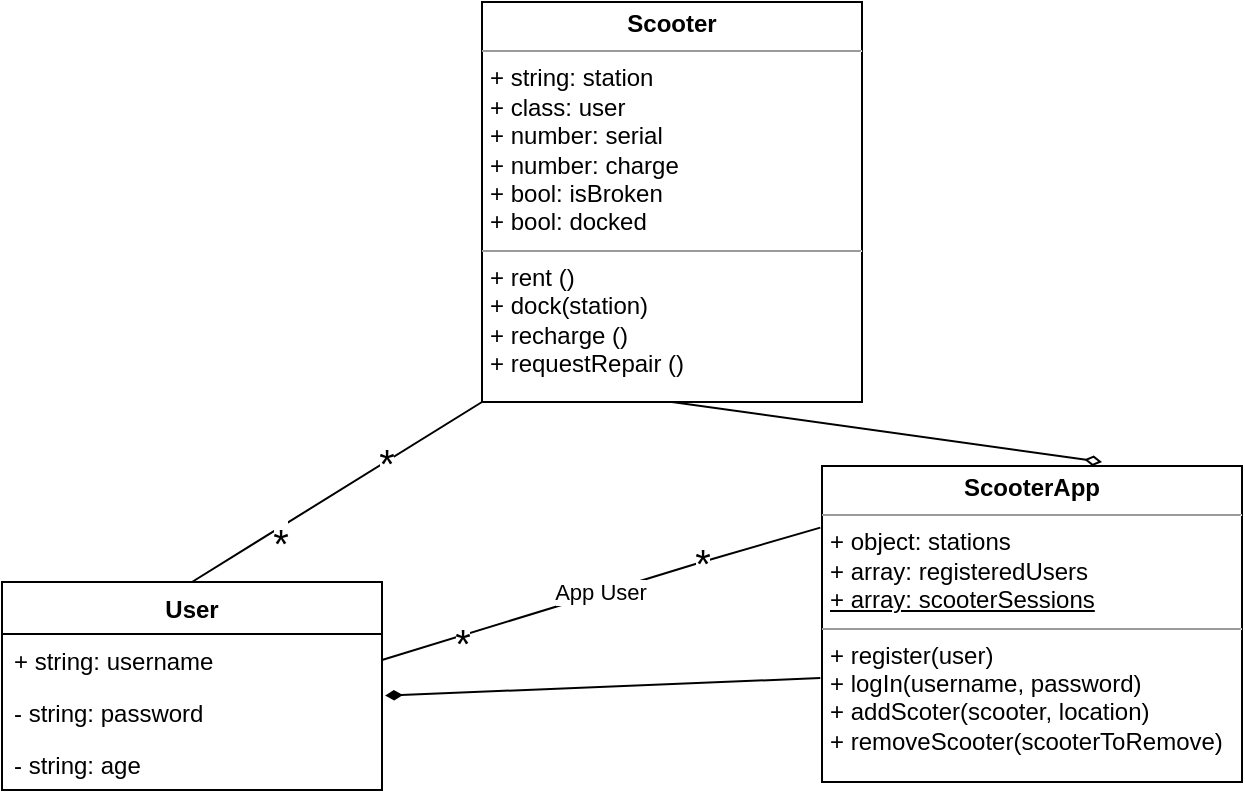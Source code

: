 <mxfile version="20.5.1" type="device"><diagram id="C5RBs43oDa-KdzZeNtuy" name="Page-1"><mxGraphModel dx="1038" dy="674" grid="1" gridSize="10" guides="1" tooltips="1" connect="1" arrows="1" fold="1" page="1" pageScale="1" pageWidth="827" pageHeight="1169" math="0" shadow="0"><root><mxCell id="WIyWlLk6GJQsqaUBKTNV-0"/><mxCell id="WIyWlLk6GJQsqaUBKTNV-1" parent="WIyWlLk6GJQsqaUBKTNV-0"/><mxCell id="4QSQ_HQrVwKRjCJAyPEN-0" value="&lt;p style=&quot;margin:0px;margin-top:4px;text-align:center;&quot;&gt;&lt;b&gt;ScooterApp&lt;/b&gt;&lt;/p&gt;&lt;hr size=&quot;1&quot;&gt;&lt;p style=&quot;margin:0px;margin-left:4px;&quot;&gt;+ object: stations&lt;br&gt;+ array: registeredUsers&lt;/p&gt;&lt;p style=&quot;margin:0px;margin-left:4px;&quot;&gt;&lt;u&gt;+ array: scooterSessions&lt;/u&gt;&lt;/p&gt;&lt;hr size=&quot;1&quot;&gt;&lt;p style=&quot;margin:0px;margin-left:4px;&quot;&gt;+ register(user)&lt;br&gt;+ logIn(username, password)&lt;/p&gt;&lt;p style=&quot;margin:0px;margin-left:4px;&quot;&gt;+ addScoter(scooter, location)&lt;/p&gt;&lt;p style=&quot;margin:0px;margin-left:4px;&quot;&gt;+ removeScooter(scooterToRemove)&lt;/p&gt;" style="verticalAlign=top;align=left;overflow=fill;fontSize=12;fontFamily=Helvetica;html=1;" vertex="1" parent="WIyWlLk6GJQsqaUBKTNV-1"><mxGeometry x="460" y="432" width="210" height="158" as="geometry"/></mxCell><mxCell id="4QSQ_HQrVwKRjCJAyPEN-2" value="&lt;p style=&quot;margin:0px;margin-top:4px;text-align:center;&quot;&gt;&lt;b&gt;Scooter&lt;/b&gt;&lt;/p&gt;&lt;hr size=&quot;1&quot;&gt;&lt;p style=&quot;margin:0px;margin-left:4px;&quot;&gt;+ string: station&lt;br&gt;+ class: user&lt;/p&gt;&lt;p style=&quot;margin:0px;margin-left:4px;&quot;&gt;+ number: serial&lt;br&gt;+ number: charge&lt;br&gt;&lt;/p&gt;&lt;p style=&quot;margin:0px;margin-left:4px;&quot;&gt;+ bool: isBroken&lt;br&gt;+ bool: docked&lt;/p&gt;&lt;hr size=&quot;1&quot;&gt;&lt;p style=&quot;margin:0px;margin-left:4px;&quot;&gt;+ rent ()&lt;br&gt;+ dock(station)&lt;/p&gt;&lt;p style=&quot;margin:0px;margin-left:4px;&quot;&gt;+ recharge ()&lt;br&gt;+ requestRepair ()&lt;/p&gt;" style="verticalAlign=top;align=left;overflow=fill;fontSize=12;fontFamily=Helvetica;html=1;" vertex="1" parent="WIyWlLk6GJQsqaUBKTNV-1"><mxGeometry x="290" y="200" width="190" height="200" as="geometry"/></mxCell><mxCell id="4QSQ_HQrVwKRjCJAyPEN-3" value="User" style="swimlane;fontStyle=1;childLayout=stackLayout;horizontal=1;startSize=26;fillColor=none;horizontalStack=0;resizeParent=1;resizeParentMax=0;resizeLast=0;collapsible=1;marginBottom=0;" vertex="1" parent="WIyWlLk6GJQsqaUBKTNV-1"><mxGeometry x="50" y="490" width="190" height="104" as="geometry"/></mxCell><mxCell id="4QSQ_HQrVwKRjCJAyPEN-4" value="+ string: username" style="text;strokeColor=none;fillColor=none;align=left;verticalAlign=top;spacingLeft=4;spacingRight=4;overflow=hidden;rotatable=0;points=[[0,0.5],[1,0.5]];portConstraint=eastwest;" vertex="1" parent="4QSQ_HQrVwKRjCJAyPEN-3"><mxGeometry y="26" width="190" height="26" as="geometry"/></mxCell><mxCell id="4QSQ_HQrVwKRjCJAyPEN-5" value="- string: password" style="text;strokeColor=none;fillColor=none;align=left;verticalAlign=top;spacingLeft=4;spacingRight=4;overflow=hidden;rotatable=0;points=[[0,0.5],[1,0.5]];portConstraint=eastwest;" vertex="1" parent="4QSQ_HQrVwKRjCJAyPEN-3"><mxGeometry y="52" width="190" height="26" as="geometry"/></mxCell><mxCell id="4QSQ_HQrVwKRjCJAyPEN-6" value="- string: age" style="text;strokeColor=none;fillColor=none;align=left;verticalAlign=top;spacingLeft=4;spacingRight=4;overflow=hidden;rotatable=0;points=[[0,0.5],[1,0.5]];portConstraint=eastwest;" vertex="1" parent="4QSQ_HQrVwKRjCJAyPEN-3"><mxGeometry y="78" width="190" height="26" as="geometry"/></mxCell><mxCell id="4QSQ_HQrVwKRjCJAyPEN-11" value="" style="endArrow=diamondThin;html=1;rounded=0;exitX=0.5;exitY=1;exitDx=0;exitDy=0;endFill=0;strokeWidth=1;" edge="1" parent="WIyWlLk6GJQsqaUBKTNV-1" source="4QSQ_HQrVwKRjCJAyPEN-2"><mxGeometry width="50" height="50" relative="1" as="geometry"><mxPoint x="390" y="480" as="sourcePoint"/><mxPoint x="600" y="430" as="targetPoint"/></mxGeometry></mxCell><mxCell id="4QSQ_HQrVwKRjCJAyPEN-12" value="" style="endArrow=diamondThin;html=1;rounded=0;strokeWidth=1;exitX=-0.004;exitY=0.671;exitDx=0;exitDy=0;exitPerimeter=0;entryX=1.008;entryY=0.185;entryDx=0;entryDy=0;entryPerimeter=0;endFill=1;" edge="1" parent="WIyWlLk6GJQsqaUBKTNV-1" source="4QSQ_HQrVwKRjCJAyPEN-0" target="4QSQ_HQrVwKRjCJAyPEN-5"><mxGeometry width="50" height="50" relative="1" as="geometry"><mxPoint x="240" y="560" as="sourcePoint"/><mxPoint x="290" y="510" as="targetPoint"/></mxGeometry></mxCell><mxCell id="4QSQ_HQrVwKRjCJAyPEN-16" value="App User" style="endArrow=none;html=1;rounded=0;strokeWidth=1;exitX=1;exitY=0.5;exitDx=0;exitDy=0;entryX=-0.004;entryY=0.195;entryDx=0;entryDy=0;entryPerimeter=0;" edge="1" parent="WIyWlLk6GJQsqaUBKTNV-1" source="4QSQ_HQrVwKRjCJAyPEN-4" target="4QSQ_HQrVwKRjCJAyPEN-0"><mxGeometry width="50" height="50" relative="1" as="geometry"><mxPoint x="390" y="480" as="sourcePoint"/><mxPoint x="440" y="430" as="targetPoint"/><Array as="points"><mxPoint x="400" y="480"/></Array></mxGeometry></mxCell><mxCell id="4QSQ_HQrVwKRjCJAyPEN-19" value="" style="endArrow=none;html=1;rounded=0;strokeWidth=1;entryX=0;entryY=1;entryDx=0;entryDy=0;exitX=0.5;exitY=0;exitDx=0;exitDy=0;" edge="1" parent="WIyWlLk6GJQsqaUBKTNV-1" source="4QSQ_HQrVwKRjCJAyPEN-3" target="4QSQ_HQrVwKRjCJAyPEN-2"><mxGeometry width="50" height="50" relative="1" as="geometry"><mxPoint x="390" y="480" as="sourcePoint"/><mxPoint x="440" y="430" as="targetPoint"/></mxGeometry></mxCell><mxCell id="4QSQ_HQrVwKRjCJAyPEN-20" value="*" style="edgeLabel;html=1;align=center;verticalAlign=middle;resizable=0;points=[];fontSize=20;" vertex="1" connectable="0" parent="4QSQ_HQrVwKRjCJAyPEN-19"><mxGeometry x="-0.436" y="-5" relative="1" as="geometry"><mxPoint y="1" as="offset"/></mxGeometry></mxCell><mxCell id="4QSQ_HQrVwKRjCJAyPEN-21" value="*" style="edgeLabel;html=1;align=center;verticalAlign=middle;resizable=0;points=[];fontSize=20;" vertex="1" connectable="0" parent="4QSQ_HQrVwKRjCJAyPEN-19"><mxGeometry x="0.345" y="2" relative="1" as="geometry"><mxPoint y="2" as="offset"/></mxGeometry></mxCell><mxCell id="4QSQ_HQrVwKRjCJAyPEN-22" value="*" style="edgeLabel;html=1;align=center;verticalAlign=middle;resizable=0;points=[];fontSize=20;" vertex="1" connectable="0" parent="WIyWlLk6GJQsqaUBKTNV-1"><mxGeometry x="280" y="520" as="geometry"/></mxCell><mxCell id="4QSQ_HQrVwKRjCJAyPEN-23" value="*" style="edgeLabel;html=1;align=center;verticalAlign=middle;resizable=0;points=[];fontSize=20;" vertex="1" connectable="0" parent="WIyWlLk6GJQsqaUBKTNV-1"><mxGeometry x="400" y="480" as="geometry"/></mxCell></root></mxGraphModel></diagram></mxfile>